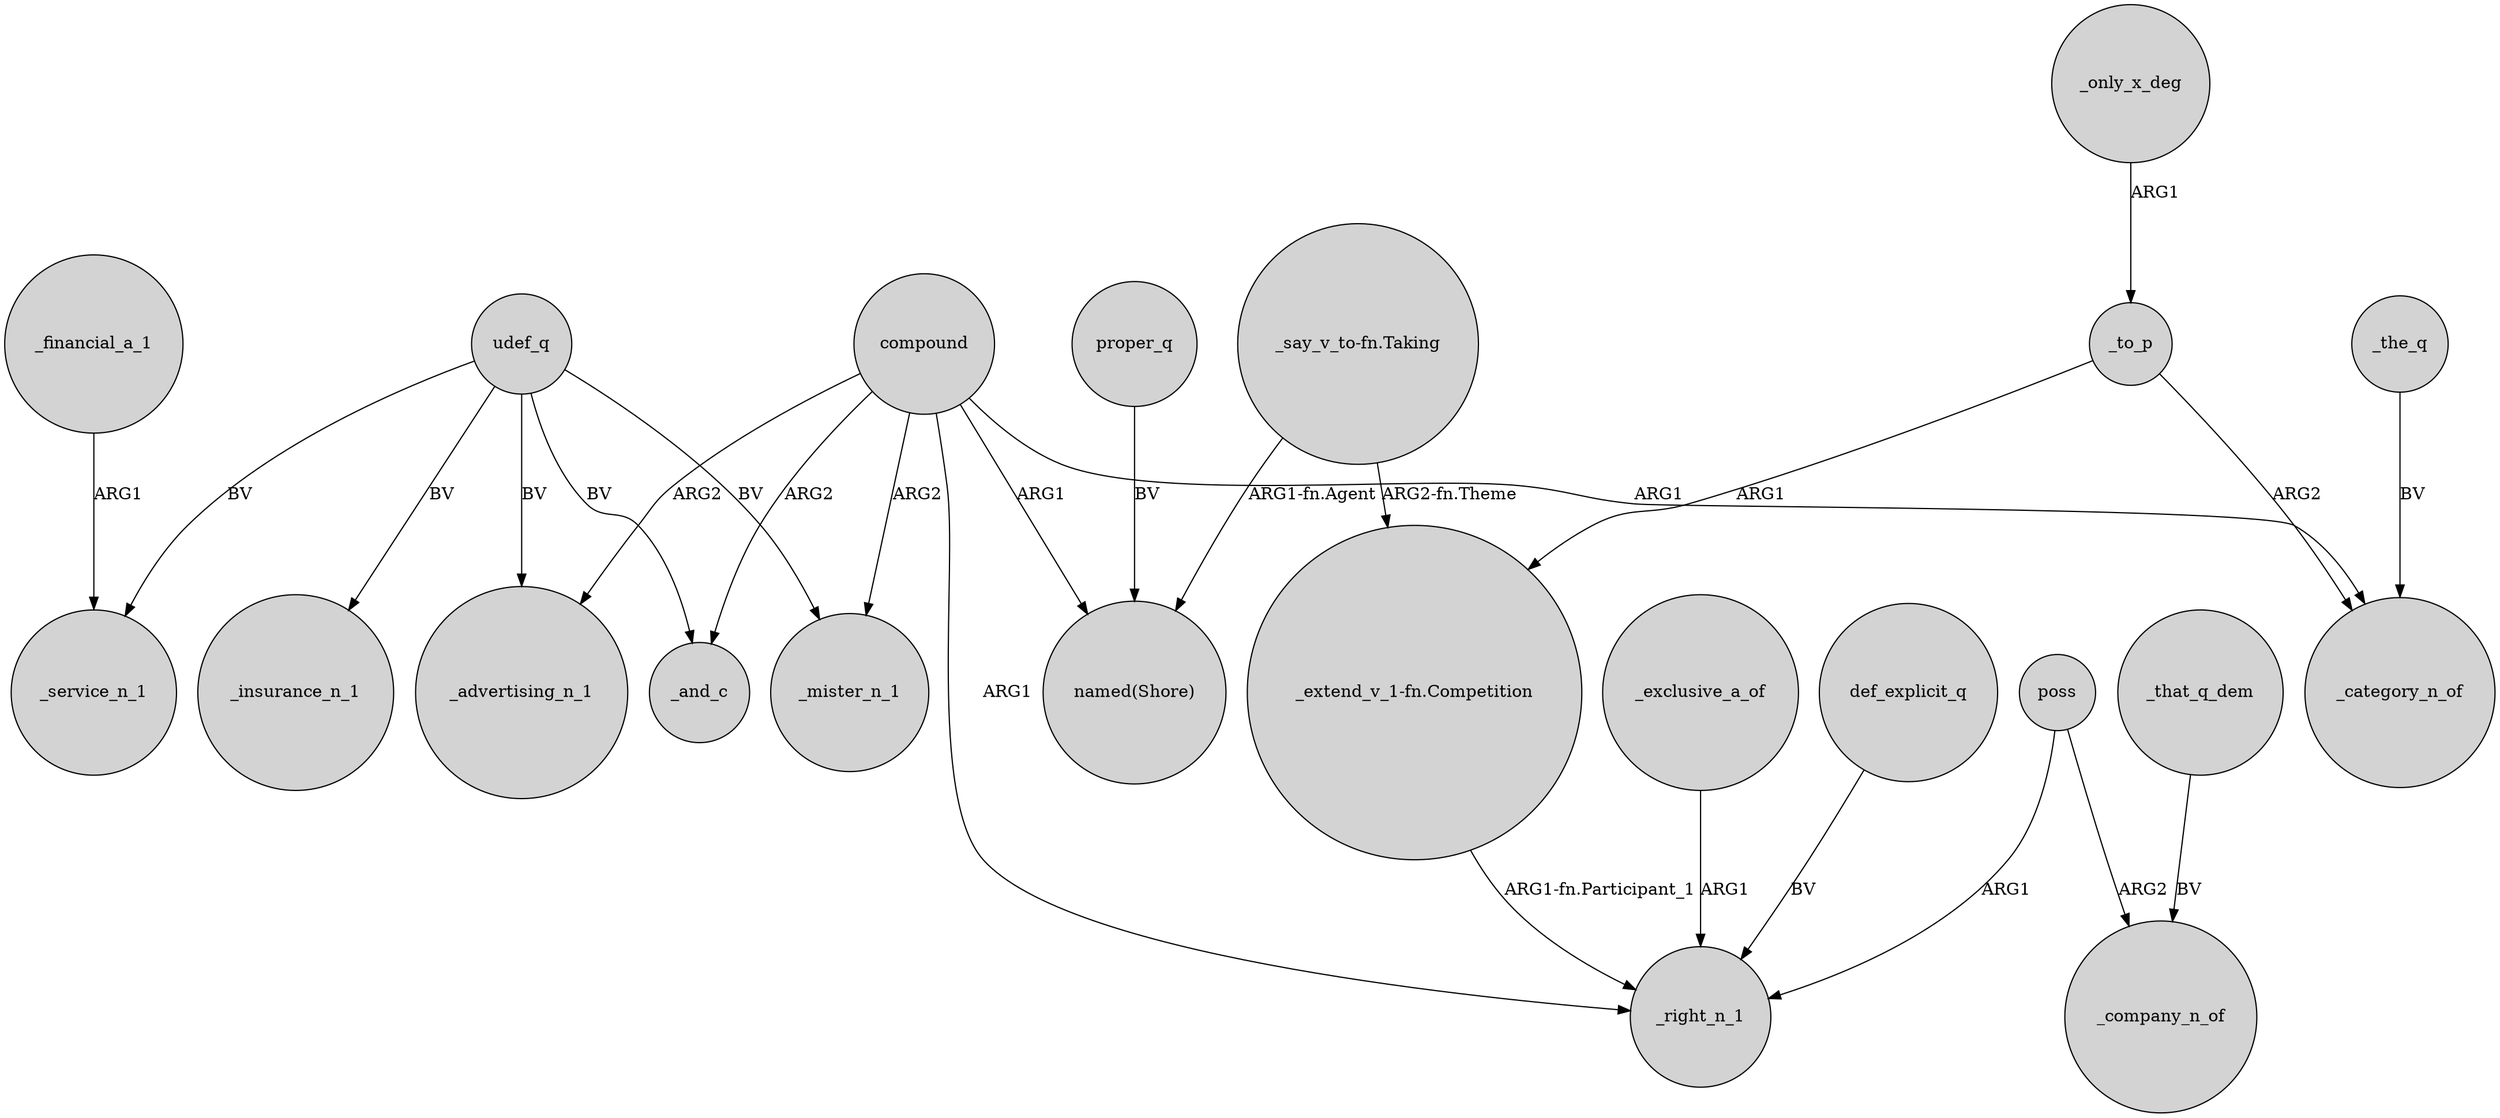 digraph {
	node [shape=circle style=filled]
	udef_q -> _service_n_1 [label=BV]
	udef_q -> _insurance_n_1 [label=BV]
	compound -> _mister_n_1 [label=ARG2]
	def_explicit_q -> _right_n_1 [label=BV]
	"_say_v_to-fn.Taking" -> "named(Shore)" [label="ARG1-fn.Agent"]
	_to_p -> "_extend_v_1-fn.Competition" [label=ARG1]
	compound -> "named(Shore)" [label=ARG1]
	_financial_a_1 -> _service_n_1 [label=ARG1]
	compound -> _right_n_1 [label=ARG1]
	"_say_v_to-fn.Taking" -> "_extend_v_1-fn.Competition" [label="ARG2-fn.Theme"]
	compound -> _category_n_of [label=ARG1]
	udef_q -> _and_c [label=BV]
	udef_q -> _mister_n_1 [label=BV]
	compound -> _and_c [label=ARG2]
	_only_x_deg -> _to_p [label=ARG1]
	_exclusive_a_of -> _right_n_1 [label=ARG1]
	udef_q -> _advertising_n_1 [label=BV]
	poss -> _company_n_of [label=ARG2]
	proper_q -> "named(Shore)" [label=BV]
	"_extend_v_1-fn.Competition" -> _right_n_1 [label="ARG1-fn.Participant_1"]
	_that_q_dem -> _company_n_of [label=BV]
	poss -> _right_n_1 [label=ARG1]
	compound -> _advertising_n_1 [label=ARG2]
	_to_p -> _category_n_of [label=ARG2]
	_the_q -> _category_n_of [label=BV]
}
